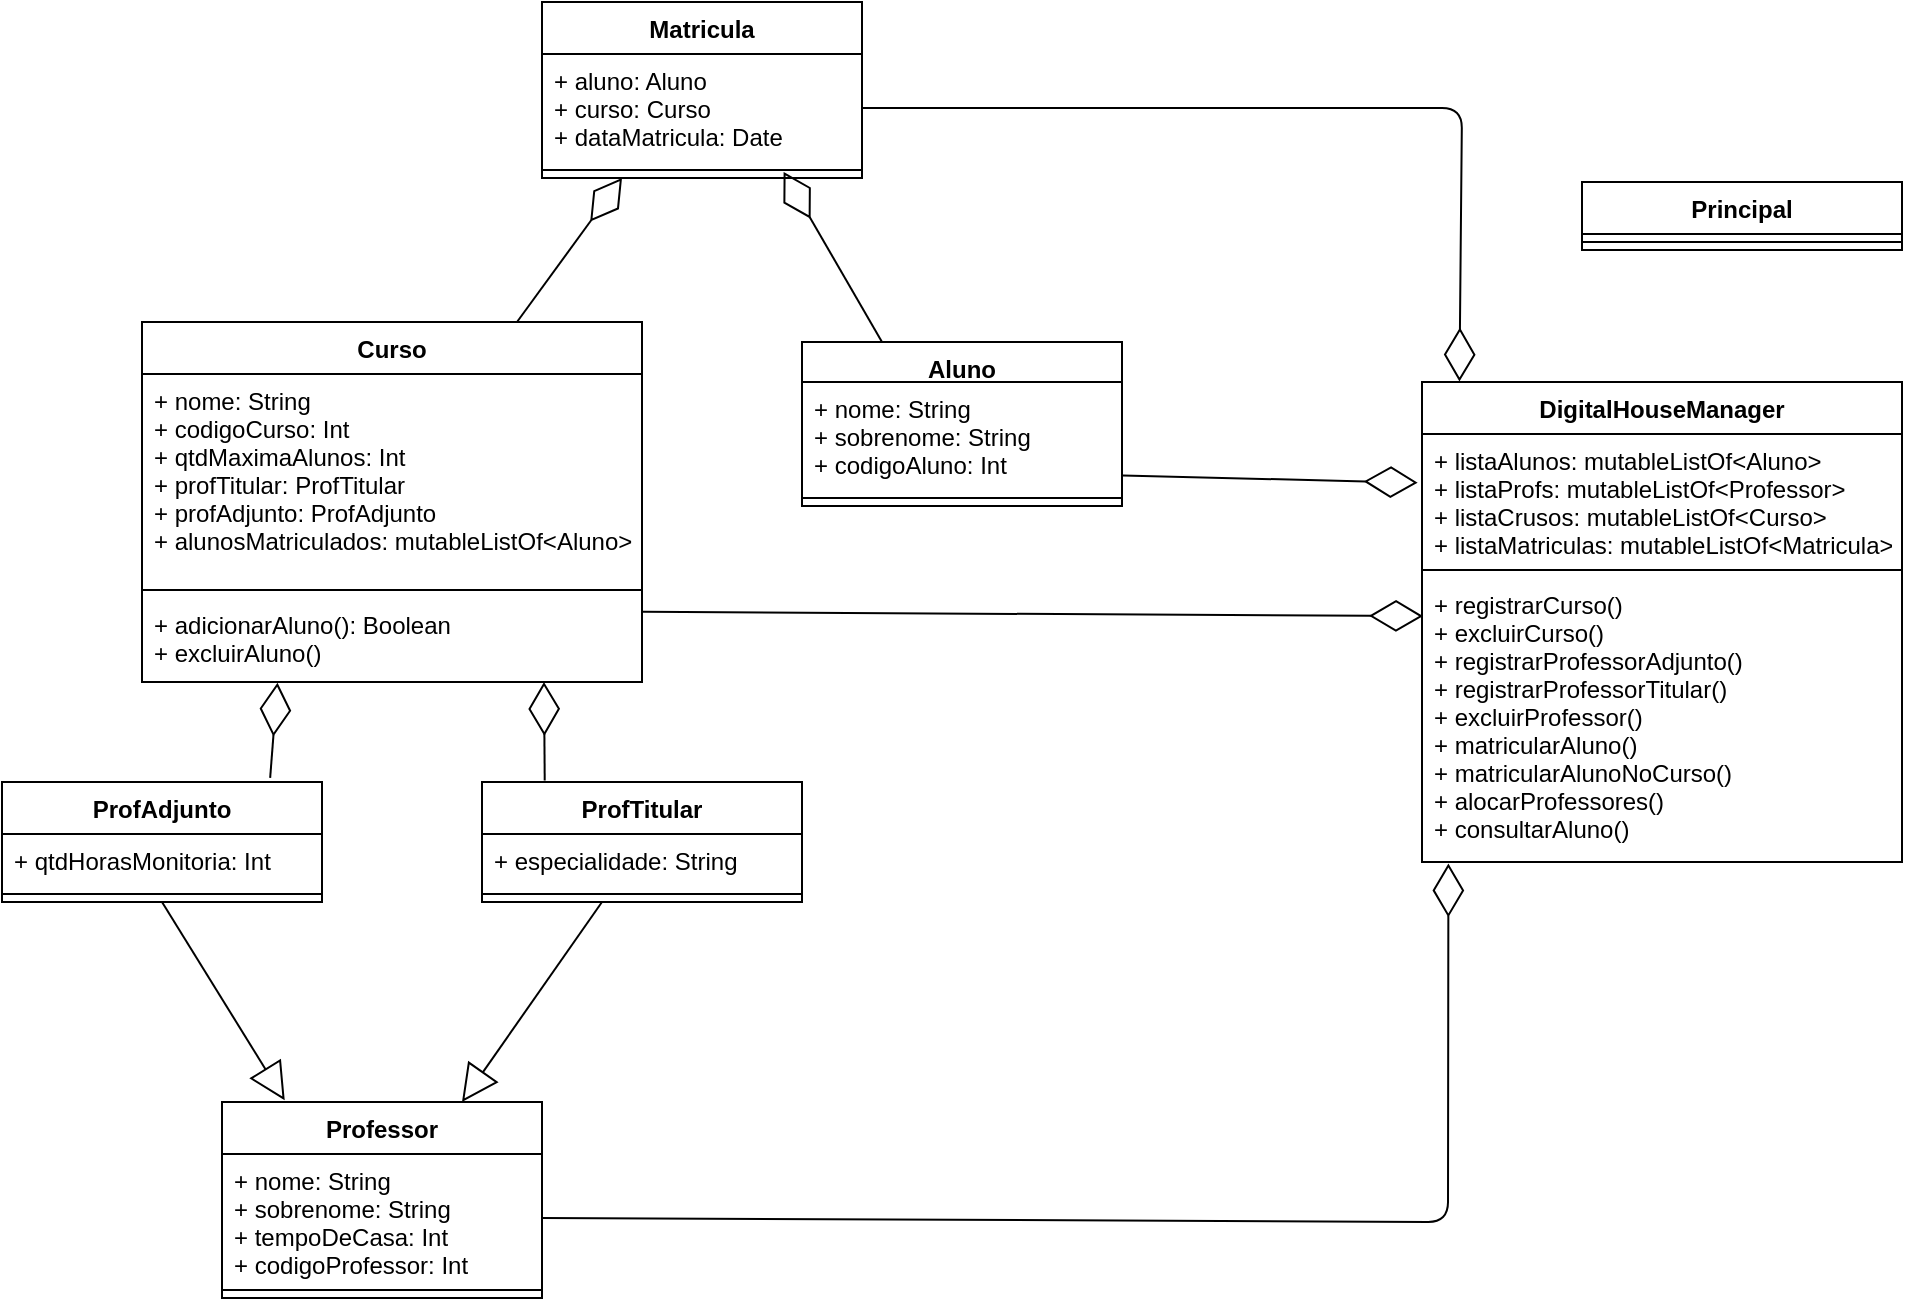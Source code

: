 <mxfile version="13.7.6" type="device"><diagram id="J4Fhx5ySVqnQLErAa5l6" name="Page-1"><mxGraphModel dx="3131" dy="713" grid="1" gridSize="10" guides="1" tooltips="1" connect="1" arrows="1" fold="1" page="1" pageScale="1" pageWidth="850" pageHeight="1100" math="0" shadow="0"><root><mxCell id="0"/><mxCell id="1" parent="0"/><mxCell id="slBJOf5cmzynUeOVuxHL-15" value="" style="endArrow=block;endSize=16;endFill=0;html=1;entryX=0.75;entryY=0;entryDx=0;entryDy=0;" parent="1" target="slBJOf5cmzynUeOVuxHL-11" edge="1"><mxGeometry width="160" relative="1" as="geometry"><mxPoint x="-1250" y="460" as="sourcePoint"/><mxPoint x="-1260" y="540" as="targetPoint"/></mxGeometry></mxCell><mxCell id="slBJOf5cmzynUeOVuxHL-17" value="" style="endArrow=diamondThin;endFill=0;endSize=24;html=1;entryX=0.755;entryY=0.625;entryDx=0;entryDy=0;entryPerimeter=0;exitX=0.25;exitY=0;exitDx=0;exitDy=0;" parent="1" source="yDU6y2kVKk_YVoCaQCtp-1" target="GADwbQCfjV7T5i5HMJWI-9" edge="1"><mxGeometry width="160" relative="1" as="geometry"><mxPoint x="-900" y="290" as="sourcePoint"/><mxPoint x="-1153.44" y="124.91" as="targetPoint"/></mxGeometry></mxCell><mxCell id="slBJOf5cmzynUeOVuxHL-18" value="" style="endArrow=diamondThin;endFill=0;endSize=24;html=1;entryX=0.25;entryY=1;entryDx=0;entryDy=0;exitX=0.75;exitY=0;exitDx=0;exitDy=0;" parent="1" source="yDU6y2kVKk_YVoCaQCtp-5" target="GADwbQCfjV7T5i5HMJWI-7" edge="1"><mxGeometry width="160" relative="1" as="geometry"><mxPoint x="-1320" y="180" as="sourcePoint"/><mxPoint x="-1247.84" y="124" as="targetPoint"/></mxGeometry></mxCell><mxCell id="slBJOf5cmzynUeOVuxHL-16" value="" style="endArrow=block;endSize=16;endFill=0;html=1;entryX=0.196;entryY=-0.009;entryDx=0;entryDy=0;exitX=0.5;exitY=1;exitDx=0;exitDy=0;entryPerimeter=0;" parent="1" source="slBJOf5cmzynUeOVuxHL-7" target="slBJOf5cmzynUeOVuxHL-11" edge="1"><mxGeometry width="160" relative="1" as="geometry"><mxPoint x="-1454.16" y="488.912" as="sourcePoint"/><mxPoint x="-1480" y="383" as="targetPoint"/><Array as="points"/></mxGeometry></mxCell><mxCell id="slBJOf5cmzynUeOVuxHL-21" value="" style="endArrow=diamondThin;endFill=0;endSize=24;html=1;exitX=0.196;exitY=-0.013;exitDx=0;exitDy=0;exitPerimeter=0;" parent="1" source="slBJOf5cmzynUeOVuxHL-3" edge="1"><mxGeometry width="160" relative="1" as="geometry"><mxPoint x="-1220" y="440" as="sourcePoint"/><mxPoint x="-1279" y="350" as="targetPoint"/></mxGeometry></mxCell><mxCell id="slBJOf5cmzynUeOVuxHL-22" value="" style="endArrow=diamondThin;endFill=0;endSize=24;html=1;entryX=0.271;entryY=1.009;entryDx=0;entryDy=0;entryPerimeter=0;exitX=0.838;exitY=-0.034;exitDx=0;exitDy=0;exitPerimeter=0;" parent="1" source="slBJOf5cmzynUeOVuxHL-7" target="yDU6y2kVKk_YVoCaQCtp-8" edge="1"><mxGeometry width="160" relative="1" as="geometry"><mxPoint x="-1412" y="390" as="sourcePoint"/><mxPoint x="-740" y="470" as="targetPoint"/></mxGeometry></mxCell><mxCell id="GADwbQCfjV7T5i5HMJWI-7" value="Matricula" style="swimlane;fontStyle=1;align=center;verticalAlign=top;childLayout=stackLayout;horizontal=1;startSize=26;horizontalStack=0;resizeParent=1;resizeParentMax=0;resizeLast=0;collapsible=1;marginBottom=0;" parent="1" vertex="1"><mxGeometry x="-1280" y="10" width="160" height="88" as="geometry"/></mxCell><mxCell id="GADwbQCfjV7T5i5HMJWI-8" value="+ aluno: Aluno&#10;+ curso: Curso&#10;+ dataMatricula: Date" style="text;strokeColor=none;fillColor=none;align=left;verticalAlign=top;spacingLeft=4;spacingRight=4;overflow=hidden;rotatable=0;points=[[0,0.5],[1,0.5]];portConstraint=eastwest;" parent="GADwbQCfjV7T5i5HMJWI-7" vertex="1"><mxGeometry y="26" width="160" height="54" as="geometry"/></mxCell><mxCell id="GADwbQCfjV7T5i5HMJWI-9" value="" style="line;strokeWidth=1;fillColor=none;align=left;verticalAlign=middle;spacingTop=-1;spacingLeft=3;spacingRight=3;rotatable=0;labelPosition=right;points=[];portConstraint=eastwest;" parent="GADwbQCfjV7T5i5HMJWI-7" vertex="1"><mxGeometry y="80" width="160" height="8" as="geometry"/></mxCell><mxCell id="FqIHANhA_VKpiTfijpoP-1" value="" style="endArrow=diamondThin;endFill=0;endSize=24;html=1;entryX=0.078;entryY=-0.001;entryDx=0;entryDy=0;entryPerimeter=0;exitX=1;exitY=0.5;exitDx=0;exitDy=0;" edge="1" parent="1" source="GADwbQCfjV7T5i5HMJWI-8" target="GADwbQCfjV7T5i5HMJWI-11"><mxGeometry width="160" relative="1" as="geometry"><mxPoint x="-1050" y="370" as="sourcePoint"/><mxPoint x="-890" y="370" as="targetPoint"/><Array as="points"><mxPoint x="-820" y="63"/></Array></mxGeometry></mxCell><mxCell id="FqIHANhA_VKpiTfijpoP-2" value="" style="endArrow=diamondThin;endFill=0;endSize=24;html=1;entryX=-0.009;entryY=0.381;entryDx=0;entryDy=0;entryPerimeter=0;exitX=1.003;exitY=0.865;exitDx=0;exitDy=0;exitPerimeter=0;" edge="1" parent="1" source="yDU6y2kVKk_YVoCaQCtp-2" target="GADwbQCfjV7T5i5HMJWI-12"><mxGeometry width="160" relative="1" as="geometry"><mxPoint x="-1050" y="370" as="sourcePoint"/><mxPoint x="-890" y="370" as="targetPoint"/></mxGeometry></mxCell><mxCell id="FqIHANhA_VKpiTfijpoP-3" value="" style="endArrow=diamondThin;endFill=0;endSize=24;html=1;entryX=0.002;entryY=0.134;entryDx=0;entryDy=0;entryPerimeter=0;exitX=1.002;exitY=0.165;exitDx=0;exitDy=0;exitPerimeter=0;" edge="1" parent="1" source="yDU6y2kVKk_YVoCaQCtp-8" target="GADwbQCfjV7T5i5HMJWI-14"><mxGeometry width="160" relative="1" as="geometry"><mxPoint x="-1050" y="370" as="sourcePoint"/><mxPoint x="-890" y="370" as="targetPoint"/></mxGeometry></mxCell><mxCell id="FqIHANhA_VKpiTfijpoP-4" value="" style="endArrow=diamondThin;endFill=0;endSize=24;html=1;entryX=0.055;entryY=1.005;entryDx=0;entryDy=0;entryPerimeter=0;exitX=1;exitY=0.5;exitDx=0;exitDy=0;" edge="1" parent="1" source="slBJOf5cmzynUeOVuxHL-12" target="GADwbQCfjV7T5i5HMJWI-14"><mxGeometry width="160" relative="1" as="geometry"><mxPoint x="-1050" y="370" as="sourcePoint"/><mxPoint x="-890" y="370" as="targetPoint"/><Array as="points"><mxPoint x="-827" y="620"/></Array></mxGeometry></mxCell><mxCell id="yDU6y2kVKk_YVoCaQCtp-5" value="Curso" style="swimlane;fontStyle=1;align=center;verticalAlign=top;childLayout=stackLayout;horizontal=1;startSize=26;horizontalStack=0;resizeParent=1;resizeParentMax=0;resizeLast=0;collapsible=1;marginBottom=0;" parent="1" vertex="1"><mxGeometry x="-1480" y="170" width="250" height="180" as="geometry"/></mxCell><mxCell id="yDU6y2kVKk_YVoCaQCtp-6" value="+ nome: String&#10;+ codigoCurso: Int&#10;+ qtdMaximaAlunos: Int&#10;+ profTitular: ProfTitular&#10;+ profAdjunto: ProfAdjunto&#10;+ alunosMatriculados: mutableListOf&lt;Aluno&gt;" style="text;strokeColor=none;fillColor=none;align=left;verticalAlign=top;spacingLeft=4;spacingRight=4;overflow=hidden;rotatable=0;points=[[0,0.5],[1,0.5]];portConstraint=eastwest;" parent="yDU6y2kVKk_YVoCaQCtp-5" vertex="1"><mxGeometry y="26" width="250" height="104" as="geometry"/></mxCell><mxCell id="yDU6y2kVKk_YVoCaQCtp-7" value="" style="line;strokeWidth=1;fillColor=none;align=left;verticalAlign=middle;spacingTop=-1;spacingLeft=3;spacingRight=3;rotatable=0;labelPosition=right;points=[];portConstraint=eastwest;" parent="yDU6y2kVKk_YVoCaQCtp-5" vertex="1"><mxGeometry y="130" width="250" height="8" as="geometry"/></mxCell><mxCell id="yDU6y2kVKk_YVoCaQCtp-8" value="+ adicionarAluno(): Boolean&#10;+ excluirAluno()" style="text;strokeColor=none;fillColor=none;align=left;verticalAlign=top;spacingLeft=4;spacingRight=4;overflow=hidden;rotatable=0;points=[[0,0.5],[1,0.5]];portConstraint=eastwest;" parent="yDU6y2kVKk_YVoCaQCtp-5" vertex="1"><mxGeometry y="138" width="250" height="42" as="geometry"/></mxCell><mxCell id="yDU6y2kVKk_YVoCaQCtp-1" value="Aluno" style="swimlane;fontStyle=1;align=center;verticalAlign=top;childLayout=stackLayout;horizontal=1;startSize=20;horizontalStack=0;resizeParent=1;resizeParentMax=0;resizeLast=0;collapsible=1;marginBottom=0;" parent="1" vertex="1"><mxGeometry x="-1150" y="180" width="160" height="82" as="geometry"/></mxCell><mxCell id="yDU6y2kVKk_YVoCaQCtp-2" value="+ nome: String&#10;+ sobrenome: String&#10;+ codigoAluno: Int" style="text;strokeColor=none;fillColor=none;align=left;verticalAlign=top;spacingLeft=4;spacingRight=4;overflow=hidden;rotatable=0;points=[[0,0.5],[1,0.5]];portConstraint=eastwest;" parent="yDU6y2kVKk_YVoCaQCtp-1" vertex="1"><mxGeometry y="20" width="160" height="54" as="geometry"/></mxCell><mxCell id="yDU6y2kVKk_YVoCaQCtp-3" value="" style="line;strokeWidth=1;fillColor=none;align=left;verticalAlign=middle;spacingTop=-1;spacingLeft=3;spacingRight=3;rotatable=0;labelPosition=right;points=[];portConstraint=eastwest;" parent="yDU6y2kVKk_YVoCaQCtp-1" vertex="1"><mxGeometry y="74" width="160" height="8" as="geometry"/></mxCell><mxCell id="GADwbQCfjV7T5i5HMJWI-11" value="DigitalHouseManager" style="swimlane;fontStyle=1;align=center;verticalAlign=top;childLayout=stackLayout;horizontal=1;startSize=26;horizontalStack=0;resizeParent=1;resizeParentMax=0;resizeLast=0;collapsible=1;marginBottom=0;" parent="1" vertex="1"><mxGeometry x="-840" y="200" width="240" height="240" as="geometry"/></mxCell><mxCell id="GADwbQCfjV7T5i5HMJWI-12" value="+ listaAlunos: mutableListOf&lt;Aluno&gt;&#10;+ listaProfs: mutableListOf&lt;Professor&gt;&#10;+ listaCrusos: mutableListOf&lt;Curso&gt;&#10;+ listaMatriculas: mutableListOf&lt;Matricula&gt;" style="text;strokeColor=none;fillColor=none;align=left;verticalAlign=top;spacingLeft=4;spacingRight=4;overflow=hidden;rotatable=0;points=[[0,0.5],[1,0.5]];portConstraint=eastwest;" parent="GADwbQCfjV7T5i5HMJWI-11" vertex="1"><mxGeometry y="26" width="240" height="64" as="geometry"/></mxCell><mxCell id="GADwbQCfjV7T5i5HMJWI-13" value="" style="line;strokeWidth=1;fillColor=none;align=left;verticalAlign=middle;spacingTop=-1;spacingLeft=3;spacingRight=3;rotatable=0;labelPosition=right;points=[];portConstraint=eastwest;" parent="GADwbQCfjV7T5i5HMJWI-11" vertex="1"><mxGeometry y="90" width="240" height="8" as="geometry"/></mxCell><mxCell id="GADwbQCfjV7T5i5HMJWI-14" value="+ registrarCurso()&#10;+ excluirCurso()&#10;+ registrarProfessorAdjunto()&#10;+ registrarProfessorTitular()&#10;+ excluirProfessor()&#10;+ matricularAluno()&#10;+ matricularAlunoNoCurso()&#10;+ alocarProfessores()&#10;+ consultarAluno()" style="text;strokeColor=none;fillColor=none;align=left;verticalAlign=top;spacingLeft=4;spacingRight=4;overflow=hidden;rotatable=0;points=[[0,0.5],[1,0.5]];portConstraint=eastwest;" parent="GADwbQCfjV7T5i5HMJWI-11" vertex="1"><mxGeometry y="98" width="240" height="142" as="geometry"/></mxCell><mxCell id="slBJOf5cmzynUeOVuxHL-7" value="ProfAdjunto" style="swimlane;fontStyle=1;align=center;verticalAlign=top;childLayout=stackLayout;horizontal=1;startSize=26;horizontalStack=0;resizeParent=1;resizeParentMax=0;resizeLast=0;collapsible=1;marginBottom=0;" parent="1" vertex="1"><mxGeometry x="-1550" y="400" width="160" height="60" as="geometry"/></mxCell><mxCell id="slBJOf5cmzynUeOVuxHL-8" value="+ qtdHorasMonitoria: Int" style="text;strokeColor=none;fillColor=none;align=left;verticalAlign=top;spacingLeft=4;spacingRight=4;overflow=hidden;rotatable=0;points=[[0,0.5],[1,0.5]];portConstraint=eastwest;" parent="slBJOf5cmzynUeOVuxHL-7" vertex="1"><mxGeometry y="26" width="160" height="26" as="geometry"/></mxCell><mxCell id="slBJOf5cmzynUeOVuxHL-9" value="" style="line;strokeWidth=1;fillColor=none;align=left;verticalAlign=middle;spacingTop=-1;spacingLeft=3;spacingRight=3;rotatable=0;labelPosition=right;points=[];portConstraint=eastwest;" parent="slBJOf5cmzynUeOVuxHL-7" vertex="1"><mxGeometry y="52" width="160" height="8" as="geometry"/></mxCell><mxCell id="slBJOf5cmzynUeOVuxHL-3" value="ProfTitular" style="swimlane;fontStyle=1;align=center;verticalAlign=top;childLayout=stackLayout;horizontal=1;startSize=26;horizontalStack=0;resizeParent=1;resizeParentMax=0;resizeLast=0;collapsible=1;marginBottom=0;" parent="1" vertex="1"><mxGeometry x="-1310" y="400" width="160" height="60" as="geometry"/></mxCell><mxCell id="slBJOf5cmzynUeOVuxHL-4" value="+ especialidade: String" style="text;strokeColor=none;fillColor=none;align=left;verticalAlign=top;spacingLeft=4;spacingRight=4;overflow=hidden;rotatable=0;points=[[0,0.5],[1,0.5]];portConstraint=eastwest;" parent="slBJOf5cmzynUeOVuxHL-3" vertex="1"><mxGeometry y="26" width="160" height="26" as="geometry"/></mxCell><mxCell id="slBJOf5cmzynUeOVuxHL-5" value="" style="line;strokeWidth=1;fillColor=none;align=left;verticalAlign=middle;spacingTop=-1;spacingLeft=3;spacingRight=3;rotatable=0;labelPosition=right;points=[];portConstraint=eastwest;" parent="slBJOf5cmzynUeOVuxHL-3" vertex="1"><mxGeometry y="52" width="160" height="8" as="geometry"/></mxCell><mxCell id="slBJOf5cmzynUeOVuxHL-11" value="Professor" style="swimlane;fontStyle=1;align=center;verticalAlign=top;childLayout=stackLayout;horizontal=1;startSize=26;horizontalStack=0;resizeParent=1;resizeParentMax=0;resizeLast=0;collapsible=1;marginBottom=0;" parent="1" vertex="1"><mxGeometry x="-1440" y="560" width="160" height="98" as="geometry"/></mxCell><mxCell id="slBJOf5cmzynUeOVuxHL-12" value="+ nome: String&#10;+ sobrenome: String&#10;+ tempoDeCasa: Int&#10;+ codigoProfessor: Int" style="text;strokeColor=none;fillColor=none;align=left;verticalAlign=top;spacingLeft=4;spacingRight=4;overflow=hidden;rotatable=0;points=[[0,0.5],[1,0.5]];portConstraint=eastwest;" parent="slBJOf5cmzynUeOVuxHL-11" vertex="1"><mxGeometry y="26" width="160" height="64" as="geometry"/></mxCell><mxCell id="slBJOf5cmzynUeOVuxHL-13" value="" style="line;strokeWidth=1;fillColor=none;align=left;verticalAlign=middle;spacingTop=-1;spacingLeft=3;spacingRight=3;rotatable=0;labelPosition=right;points=[];portConstraint=eastwest;" parent="slBJOf5cmzynUeOVuxHL-11" vertex="1"><mxGeometry y="90" width="160" height="8" as="geometry"/></mxCell><mxCell id="GADwbQCfjV7T5i5HMJWI-15" value="Principal" style="swimlane;fontStyle=1;align=center;verticalAlign=top;childLayout=stackLayout;horizontal=1;startSize=26;horizontalStack=0;resizeParent=1;resizeParentMax=0;resizeLast=0;collapsible=1;marginBottom=0;" parent="1" vertex="1"><mxGeometry x="-760" y="100" width="160" height="34" as="geometry"/></mxCell><mxCell id="GADwbQCfjV7T5i5HMJWI-17" value="" style="line;strokeWidth=1;fillColor=none;align=left;verticalAlign=middle;spacingTop=-1;spacingLeft=3;spacingRight=3;rotatable=0;labelPosition=right;points=[];portConstraint=eastwest;" parent="GADwbQCfjV7T5i5HMJWI-15" vertex="1"><mxGeometry y="26" width="160" height="8" as="geometry"/></mxCell></root></mxGraphModel></diagram></mxfile>